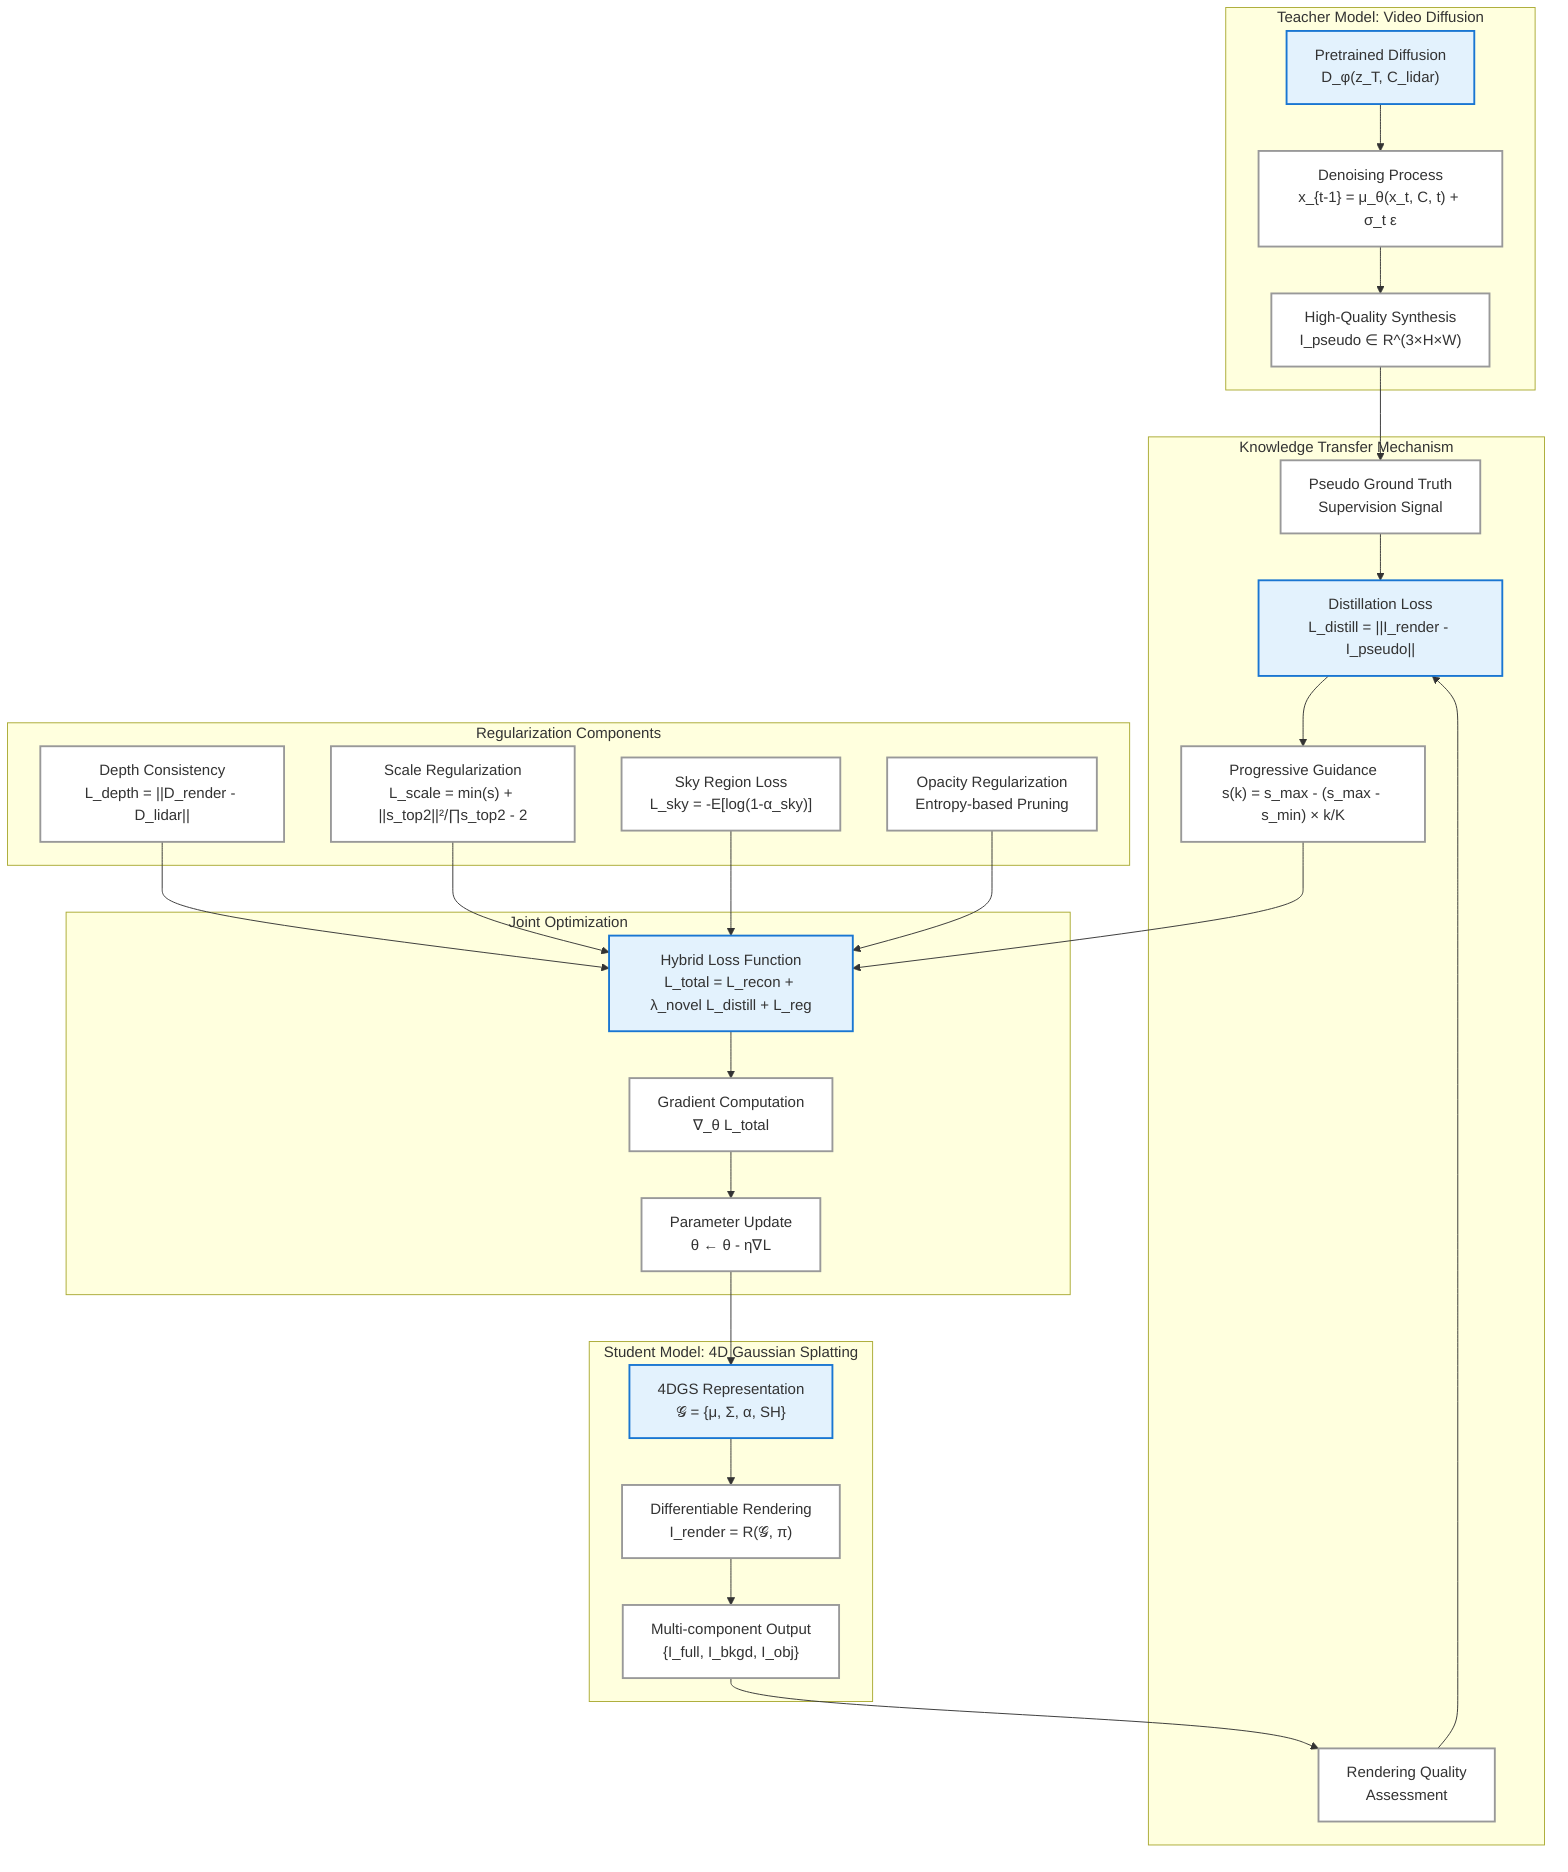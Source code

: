 graph TB
    subgraph TeacherModel["Teacher Model: Video Diffusion"]
        A["Pretrained Diffusion<br/>D_φ(z_T, C_lidar)"]
        A --> B["Denoising Process<br/>x_{t-1} = μ_θ(x_t, C, t) + σ_t ε"]
        B --> C["High-Quality Synthesis<br/>I_pseudo ∈ R^(3×H×W)"]
    end
    
    subgraph StudentModel["Student Model: 4D Gaussian Splatting"]
        D["4DGS Representation<br/>𝒢 = {μ, Σ, α, SH}"]
        D --> E["Differentiable Rendering<br/>I_render = R(𝒢, π)"]
        E --> F["Multi-component Output<br/>{I_full, I_bkgd, I_obj}"]
    end
    
    subgraph KnowledgeTransfer["Knowledge Transfer Mechanism"]
        C --> G["Pseudo Ground Truth<br/>Supervision Signal"]
        F --> H["Rendering Quality<br/>Assessment"]
        G --> I["Distillation Loss<br/>L_distill = ||I_render - I_pseudo||"]
        H --> I
        I --> J["Progressive Guidance<br/>s(k) = s_max - (s_max - s_min) × k/K"]
    end
    
    subgraph OptimizationLoop["Joint Optimization"]
        J --> K["Hybrid Loss Function<br/>L_total = L_recon + λ_novel L_distill + L_reg"]
        K --> L["Gradient Computation<br/>∇_θ L_total"]
        L --> M["Parameter Update<br/>θ ← θ - η∇L"]
        M --> D
    end
    
    subgraph RegularizationTerms["Regularization Components"]
        N["Depth Consistency<br/>L_depth = ||D_render - D_lidar||"]
        O["Scale Regularization<br/>L_scale = min(s) + ||s_top2||²/∏s_top2 - 2"]
        P["Sky Region Loss<br/>L_sky = -E[log(1-α_sky)]"]
        Q["Opacity Regularization<br/>Entropy-based Pruning"]
    end
    
    N --> K
    O --> K
    P --> K
    Q --> K
    
    classDef normalStyle fill:#FFFFFF,stroke:#999999,stroke-width:2px
    classDef importantStyle fill:#E3F2FD,stroke:#1976D2,stroke-width:2px
    
    class A,D,I,K importantStyle
    class B,C,E,F,G,H,J,L,M,N,O,P,Q normalStyle